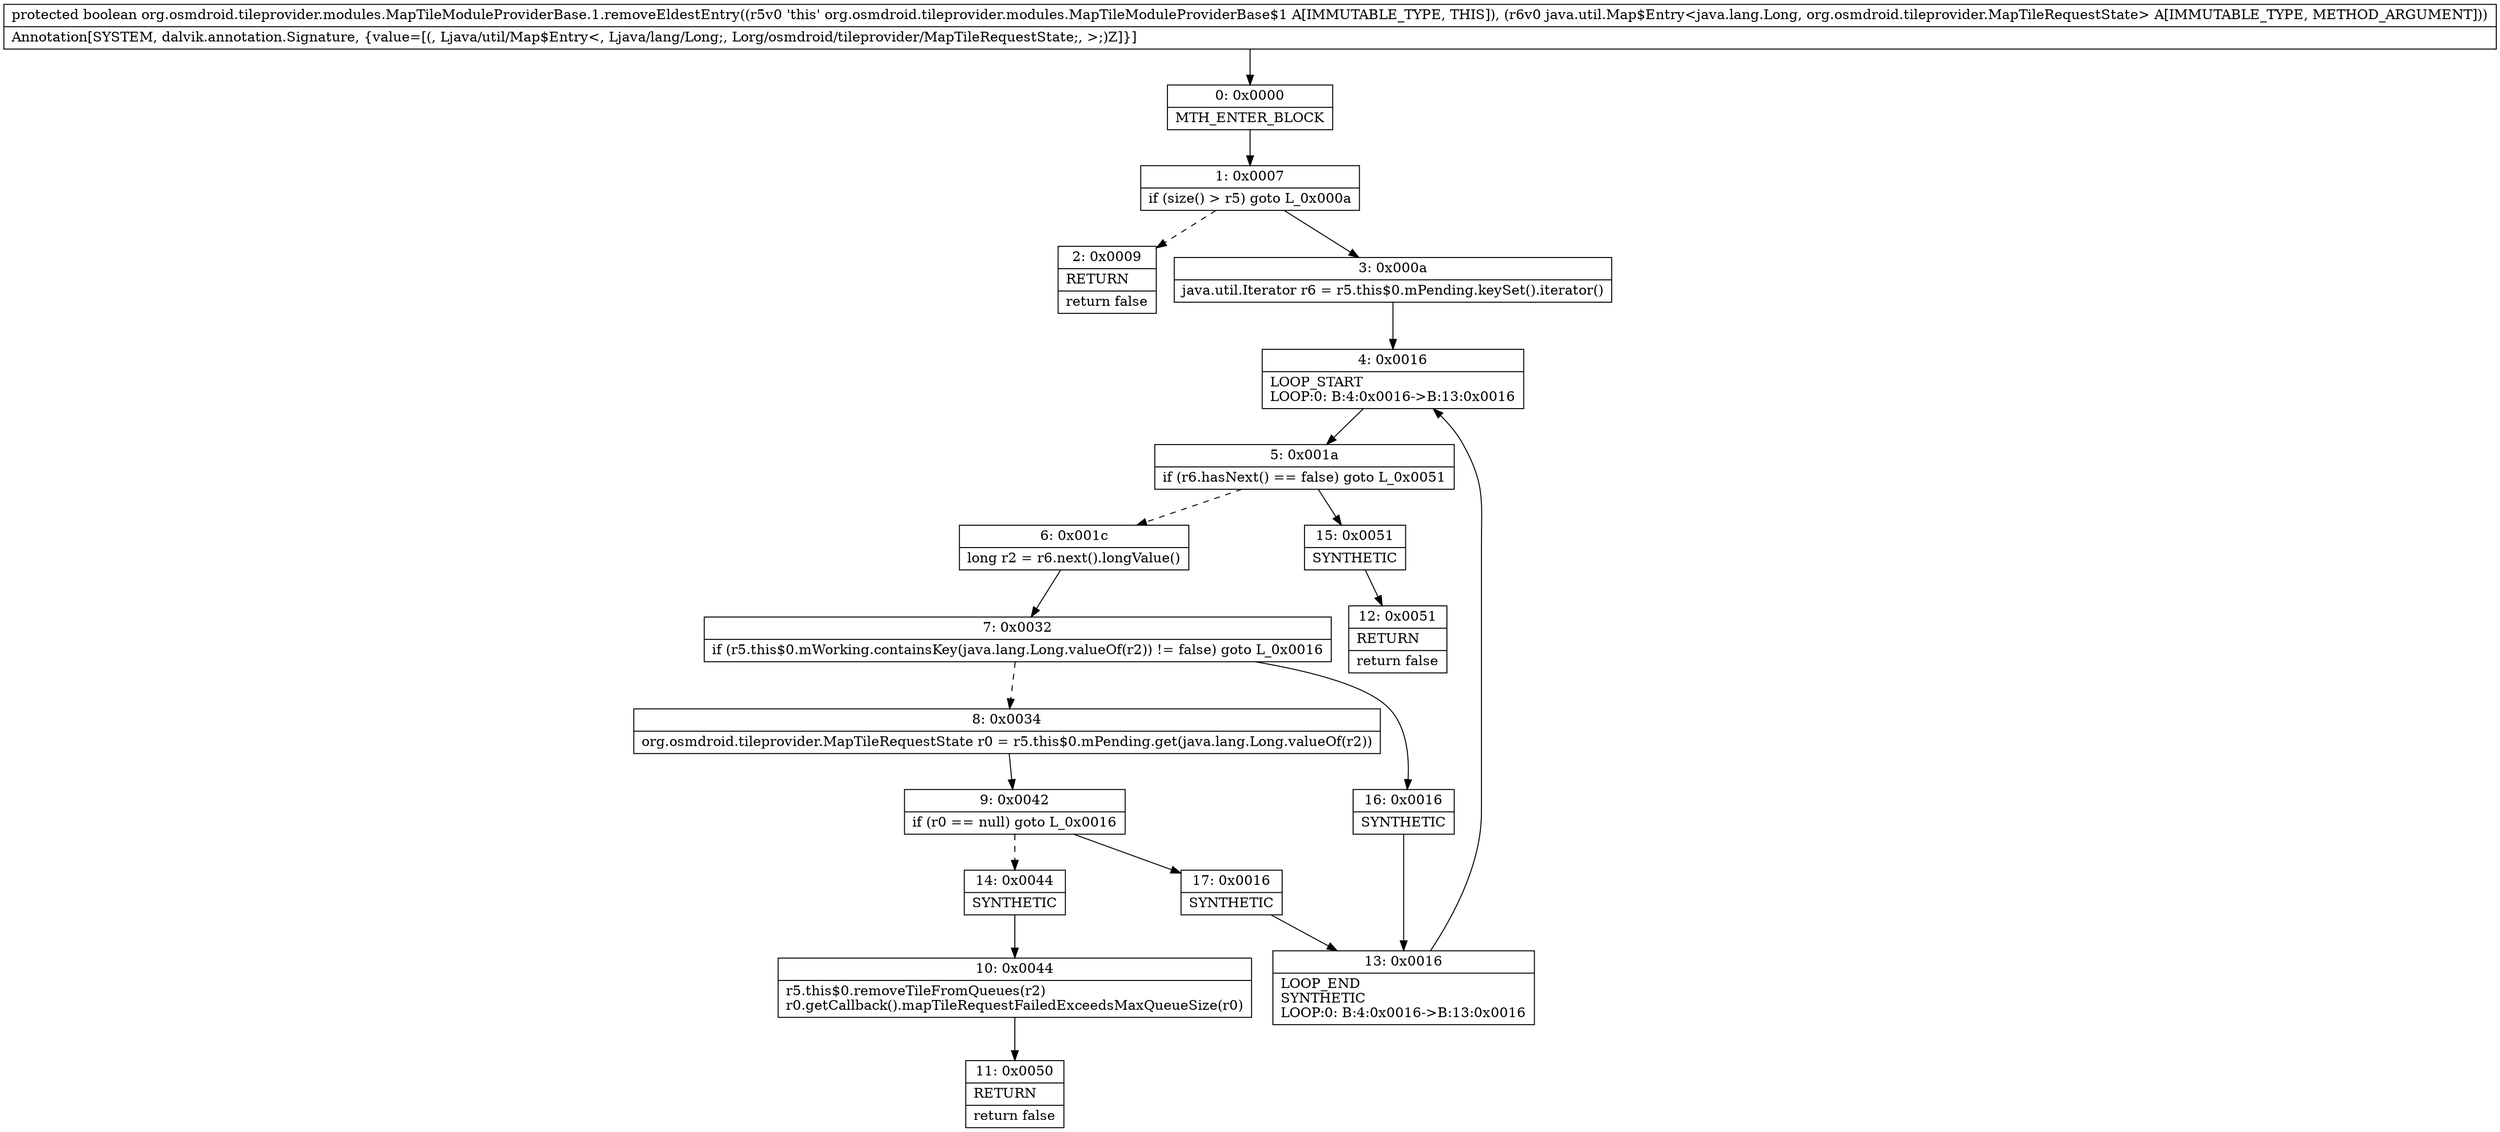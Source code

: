 digraph "CFG fororg.osmdroid.tileprovider.modules.MapTileModuleProviderBase.1.removeEldestEntry(Ljava\/util\/Map$Entry;)Z" {
Node_0 [shape=record,label="{0\:\ 0x0000|MTH_ENTER_BLOCK\l}"];
Node_1 [shape=record,label="{1\:\ 0x0007|if (size() \> r5) goto L_0x000a\l}"];
Node_2 [shape=record,label="{2\:\ 0x0009|RETURN\l|return false\l}"];
Node_3 [shape=record,label="{3\:\ 0x000a|java.util.Iterator r6 = r5.this$0.mPending.keySet().iterator()\l}"];
Node_4 [shape=record,label="{4\:\ 0x0016|LOOP_START\lLOOP:0: B:4:0x0016\-\>B:13:0x0016\l}"];
Node_5 [shape=record,label="{5\:\ 0x001a|if (r6.hasNext() == false) goto L_0x0051\l}"];
Node_6 [shape=record,label="{6\:\ 0x001c|long r2 = r6.next().longValue()\l}"];
Node_7 [shape=record,label="{7\:\ 0x0032|if (r5.this$0.mWorking.containsKey(java.lang.Long.valueOf(r2)) != false) goto L_0x0016\l}"];
Node_8 [shape=record,label="{8\:\ 0x0034|org.osmdroid.tileprovider.MapTileRequestState r0 = r5.this$0.mPending.get(java.lang.Long.valueOf(r2))\l}"];
Node_9 [shape=record,label="{9\:\ 0x0042|if (r0 == null) goto L_0x0016\l}"];
Node_10 [shape=record,label="{10\:\ 0x0044|r5.this$0.removeTileFromQueues(r2)\lr0.getCallback().mapTileRequestFailedExceedsMaxQueueSize(r0)\l}"];
Node_11 [shape=record,label="{11\:\ 0x0050|RETURN\l|return false\l}"];
Node_12 [shape=record,label="{12\:\ 0x0051|RETURN\l|return false\l}"];
Node_13 [shape=record,label="{13\:\ 0x0016|LOOP_END\lSYNTHETIC\lLOOP:0: B:4:0x0016\-\>B:13:0x0016\l}"];
Node_14 [shape=record,label="{14\:\ 0x0044|SYNTHETIC\l}"];
Node_15 [shape=record,label="{15\:\ 0x0051|SYNTHETIC\l}"];
Node_16 [shape=record,label="{16\:\ 0x0016|SYNTHETIC\l}"];
Node_17 [shape=record,label="{17\:\ 0x0016|SYNTHETIC\l}"];
MethodNode[shape=record,label="{protected boolean org.osmdroid.tileprovider.modules.MapTileModuleProviderBase.1.removeEldestEntry((r5v0 'this' org.osmdroid.tileprovider.modules.MapTileModuleProviderBase$1 A[IMMUTABLE_TYPE, THIS]), (r6v0 java.util.Map$Entry\<java.lang.Long, org.osmdroid.tileprovider.MapTileRequestState\> A[IMMUTABLE_TYPE, METHOD_ARGUMENT]))  | Annotation[SYSTEM, dalvik.annotation.Signature, \{value=[(, Ljava\/util\/Map$Entry\<, Ljava\/lang\/Long;, Lorg\/osmdroid\/tileprovider\/MapTileRequestState;, \>;)Z]\}]\l}"];
MethodNode -> Node_0;
Node_0 -> Node_1;
Node_1 -> Node_2[style=dashed];
Node_1 -> Node_3;
Node_3 -> Node_4;
Node_4 -> Node_5;
Node_5 -> Node_6[style=dashed];
Node_5 -> Node_15;
Node_6 -> Node_7;
Node_7 -> Node_8[style=dashed];
Node_7 -> Node_16;
Node_8 -> Node_9;
Node_9 -> Node_14[style=dashed];
Node_9 -> Node_17;
Node_10 -> Node_11;
Node_13 -> Node_4;
Node_14 -> Node_10;
Node_15 -> Node_12;
Node_16 -> Node_13;
Node_17 -> Node_13;
}

